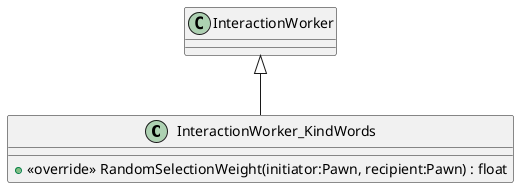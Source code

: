 @startuml
class InteractionWorker_KindWords {
    + <<override>> RandomSelectionWeight(initiator:Pawn, recipient:Pawn) : float
}
InteractionWorker <|-- InteractionWorker_KindWords
@enduml
